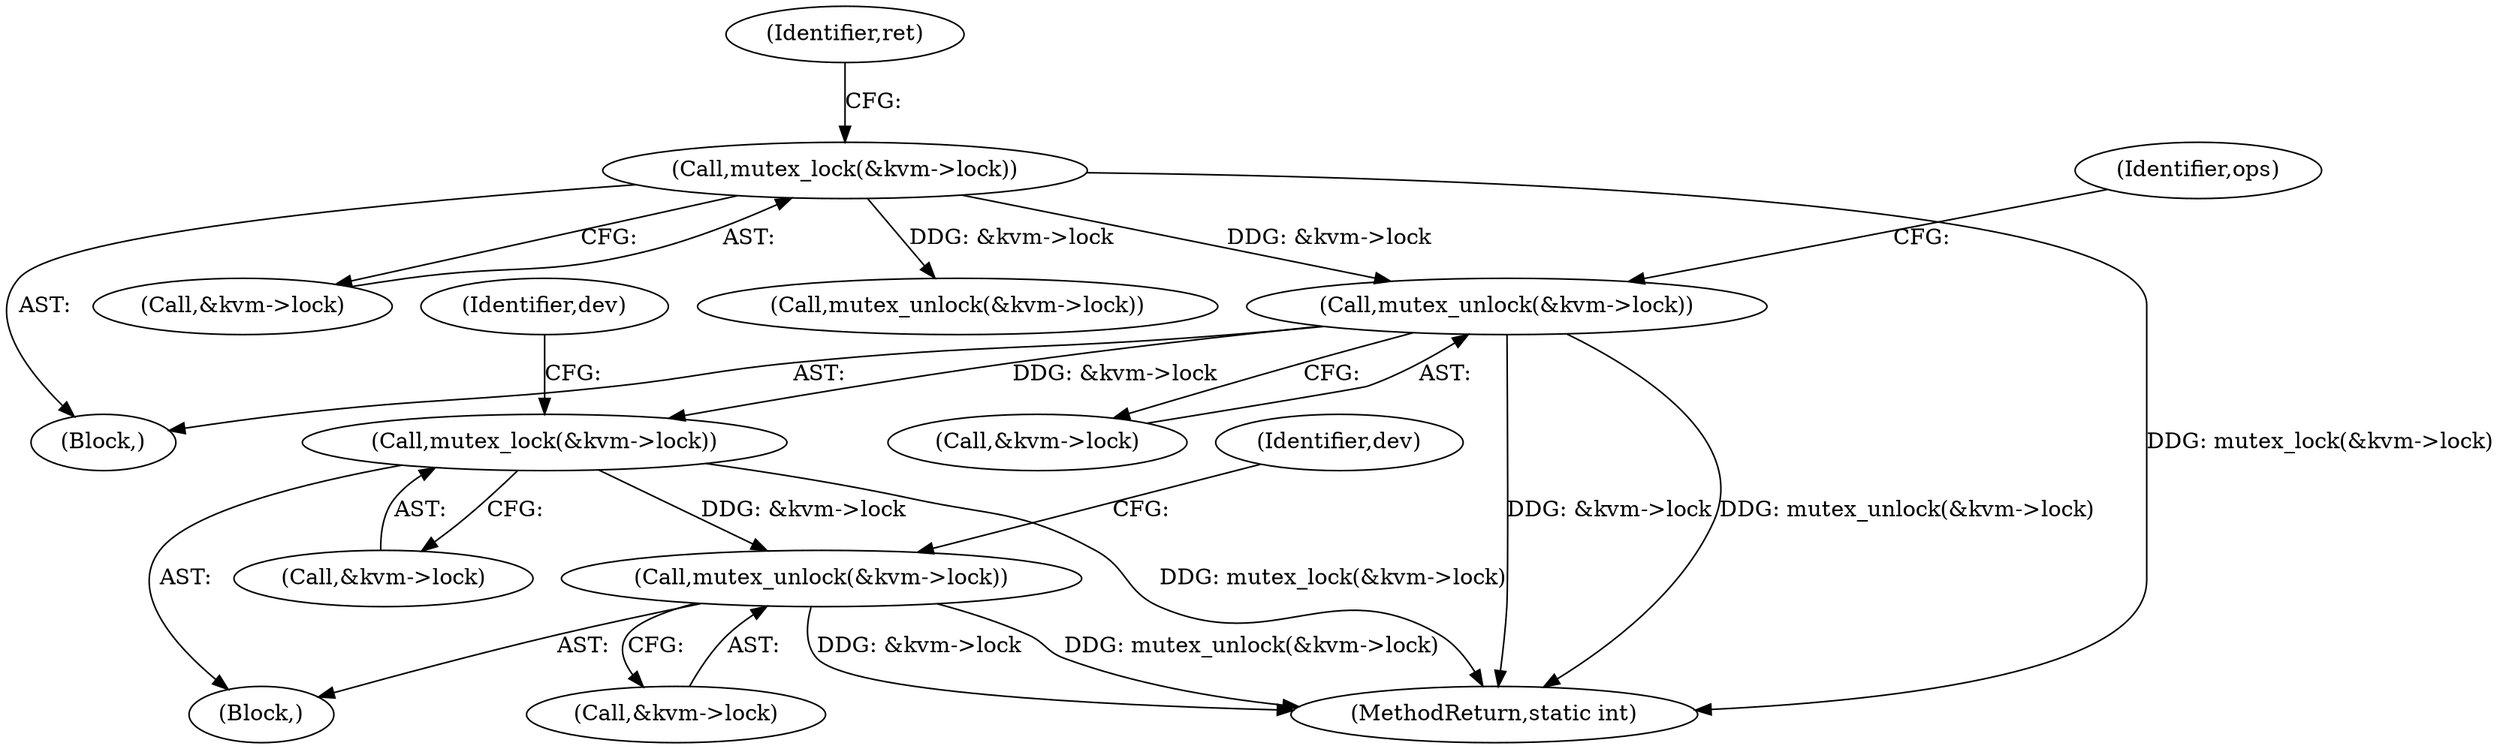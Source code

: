 digraph "0_linux_cfa39381173d5f969daf43582c95ad679189cbc9@API" {
"1000246" [label="(Call,mutex_unlock(&kvm->lock))"];
"1000236" [label="(Call,mutex_lock(&kvm->lock))"];
"1000204" [label="(Call,mutex_unlock(&kvm->lock))"];
"1000169" [label="(Call,mutex_lock(&kvm->lock))"];
"1000233" [label="(Block,)"];
"1000236" [label="(Call,mutex_lock(&kvm->lock))"];
"1000237" [label="(Call,&kvm->lock)"];
"1000211" [label="(Identifier,ops)"];
"1000169" [label="(Call,mutex_lock(&kvm->lock))"];
"1000170" [label="(Call,&kvm->lock)"];
"1000244" [label="(Identifier,dev)"];
"1000252" [label="(Identifier,dev)"];
"1000246" [label="(Call,mutex_unlock(&kvm->lock))"];
"1000175" [label="(Identifier,ret)"];
"1000247" [label="(Call,&kvm->lock)"];
"1000205" [label="(Call,&kvm->lock)"];
"1000204" [label="(Call,mutex_unlock(&kvm->lock))"];
"1000186" [label="(Call,mutex_unlock(&kvm->lock))"];
"1000103" [label="(Block,)"];
"1000262" [label="(MethodReturn,static int)"];
"1000246" -> "1000233"  [label="AST: "];
"1000246" -> "1000247"  [label="CFG: "];
"1000247" -> "1000246"  [label="AST: "];
"1000252" -> "1000246"  [label="CFG: "];
"1000246" -> "1000262"  [label="DDG: mutex_unlock(&kvm->lock)"];
"1000246" -> "1000262"  [label="DDG: &kvm->lock"];
"1000236" -> "1000246"  [label="DDG: &kvm->lock"];
"1000236" -> "1000233"  [label="AST: "];
"1000236" -> "1000237"  [label="CFG: "];
"1000237" -> "1000236"  [label="AST: "];
"1000244" -> "1000236"  [label="CFG: "];
"1000236" -> "1000262"  [label="DDG: mutex_lock(&kvm->lock)"];
"1000204" -> "1000236"  [label="DDG: &kvm->lock"];
"1000204" -> "1000103"  [label="AST: "];
"1000204" -> "1000205"  [label="CFG: "];
"1000205" -> "1000204"  [label="AST: "];
"1000211" -> "1000204"  [label="CFG: "];
"1000204" -> "1000262"  [label="DDG: &kvm->lock"];
"1000204" -> "1000262"  [label="DDG: mutex_unlock(&kvm->lock)"];
"1000169" -> "1000204"  [label="DDG: &kvm->lock"];
"1000169" -> "1000103"  [label="AST: "];
"1000169" -> "1000170"  [label="CFG: "];
"1000170" -> "1000169"  [label="AST: "];
"1000175" -> "1000169"  [label="CFG: "];
"1000169" -> "1000262"  [label="DDG: mutex_lock(&kvm->lock)"];
"1000169" -> "1000186"  [label="DDG: &kvm->lock"];
}
